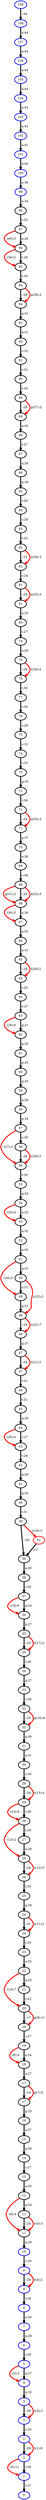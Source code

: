digraph {
 0 [penwidth=3,label="0",color="blue2"]
 1 [penwidth=3,label="1",color="blue2"]
 2 [penwidth=3,label="2",color="blue2"]
 3 [penwidth=3,label="2",color="blue2"]
 4 [penwidth=3,label="3",color="blue2"]
 5 [penwidth=3,label="3",color="blue2"]
 6 [penwidth=3,label="4",color="blue2"]
 7 [penwidth=3,label="5",color="blue2"]
 8 [penwidth=3,label="6",color="blue2"]
 9 [penwidth=3,label="7",color="blue2"]
 10 [penwidth=3,label="8",color="blue2"]
 11 [penwidth=3,label="9",color="blue2"]
 12 [penwidth=3,label="9",color="blue2"]
 13 [penwidth=3,label="10",color="blue2"]
 14 [penwidth=3,label="11",color="black"]
 15 [penwidth=3,label="11",color="black"]
 16 [penwidth=3,label="12",color="black"]
 17 [penwidth=3,label="13",color="black"]
 18 [penwidth=3,label="14",color="black"]
 19 [penwidth=3,label="15",color="black"]
 20 [penwidth=3,label="16",color="black"]
 21 [penwidth=3,label="17",color="black"]
 22 [penwidth=3,label="17",color="black"]
 23 [penwidth=3,label="18",color="black"]
 24 [penwidth=3,label="19",color="black"]
 25 [penwidth=3,label="20",color="black"]
 26 [penwidth=3,label="20",color="black"]
 27 [penwidth=3,label="21",color="black"]
 28 [penwidth=3,label="22",color="black"]
 29 [penwidth=3,label="23",color="black"]
 30 [penwidth=3,label="24",color="black"]
 31 [penwidth=3,label="24",color="black"]
 32 [penwidth=3,label="25",color="black"]
 33 [penwidth=3,label="26",color="black"]
 34 [penwidth=3,label="26",color="black"]
 35 [penwidth=3,label="27",color="black"]
 36 [penwidth=3,label="28",color="black"]
 37 [penwidth=3,label="29",color="black"]
 38 [penwidth=3,label="29",color="black"]
 39 [penwidth=3,label="30",color="black"]
 40 [penwidth=3,label="31",color="black"]
 41 [penwidth=3,label="32",color="black"]
 42 [penwidth=3,label="32",color="black"]
 43 [penwidth=3,label="33",color="black"]
 44 [penwidth=3,label="34",color="black"]
 45 [penwidth=3,label="35",color="black"]
 46 [penwidth=3,label="35",color="black"]
 47 [penwidth=3,label="36",color="black"]
 48 [penwidth=3,label="37",color="black"]
 49 [penwidth=3,label="38",color="black"]
 50 [penwidth=3,label="39",color="black"]
 51 [penwidth=3,color="red"]
 52 [penwidth=3,label="39",color="black"]
 53 [penwidth=3,label="40",color="black"]
 54 [penwidth=3,label="41",color="black"]
 55 [penwidth=3,label="42",color="black"]
 56 [penwidth=3,label="43",color="black"]
 57 [penwidth=3,label="44",color="black"]
 58 [penwidth=3,label="45",color="black"]
 59 [penwidth=3,label="46",color="black"]
 60 [penwidth=3,label="47",color="black"]
 61 [penwidth=3,label="47",color="black"]
 62 [penwidth=3,label="48",color="black"]
 63 [penwidth=3,label="48",color="black"]
 64 [penwidth=3,label="49",color="black"]
 65 [penwidth=3,label="50",color="black"]
 66 [penwidth=3,label="51",color="black"]
 67 [penwidth=3,label="52",color="black"]
 68 [penwidth=3,label="53",color="black"]
 69 [penwidth=3,label="54",color="black"]
 70 [penwidth=3,label="55",color="black"]
 71 [penwidth=3,label="56",color="black"]
 72 [penwidth=3,label="56",color="black"]
 73 [penwidth=3,label="57",color="black"]
 74 [penwidth=3,label="58",color="black"]
 75 [penwidth=3,label="59",color="black"]
 76 [penwidth=3,label="60",color="black"]
 77 [penwidth=3,label="61",color="black"]
 78 [penwidth=3,label="62",color="black"]
 79 [penwidth=3,label="63",color="black"]
 80 [penwidth=3,label="64",color="black"]
 81 [penwidth=3,label="65",color="black"]
 82 [penwidth=3,label="65",color="black"]
 83 [penwidth=3,label="66",color="black"]
 84 [penwidth=3,label="67",color="black"]
 85 [penwidth=3,label="68",color="black"]
 86 [penwidth=3,label="68",color="black"]
 87 [penwidth=3,label="69",color="black"]
 88 [penwidth=3,label="70",color="black"]
 89 [penwidth=3,label="71",color="black"]
 90 [penwidth=3,label="71",color="black"]
 91 [penwidth=3,label="72",color="black"]
 92 [penwidth=3,label="73",color="black"]
 93 [penwidth=3,label="74",color="black"]
 94 [penwidth=3,label="75",color="black"]
 95 [penwidth=3,label="76",color="black"]
 96 [penwidth=3,label="77",color="black"]
 97 [penwidth=3,label="78",color="black"]
 98 [penwidth=3,label="78",color="black"]
 99 [penwidth=3,label="79",color="black"]
 100 [penwidth=3,label="80",color="black"]
 101 [penwidth=3,label="81",color="black"]
 102 [penwidth=3,label="81",color="black"]
 103 [penwidth=3,label="82",color="black"]
 104 [penwidth=3,label="82",color="black"]
 105 [penwidth=3,label="83",color="black"]
 106 [penwidth=3,label="84",color="black"]
 107 [penwidth=3,label="85",color="black"]
 108 [penwidth=3,label="86",color="black"]
 109 [penwidth=3,label="87",color="black"]
 110 [penwidth=3,label="88",color="black"]
 111 [penwidth=3,label="89",color="black"]
 112 [penwidth=3,label="89",color="black"]
 113 [penwidth=3,label="90",color="black"]
 114 [penwidth=3,label="91",color="black"]
 115 [penwidth=3,label="92",color="black"]
 116 [penwidth=3,label="93",color="black"]
 117 [penwidth=3,label="94",color="black"]
 118 [penwidth=3,label="94",color="black"]
 119 [penwidth=3,label="95",color="black"]
 120 [penwidth=3,label="96",color="black"]
 121 [penwidth=3,label="97",color="black"]
 122 [penwidth=3,label="98",color="black"]
 123 [penwidth=3,label="99",color="blue2"]
 124 [penwidth=3,label="100",color="blue2"]
 125 [penwidth=3,label="101",color="blue2"]
 126 [penwidth=3,label="102",color="blue2"]
 127 [penwidth=3,label="103",color="blue2"]
 128 [penwidth=3,label="104",color="blue2"]
 129 [penwidth=3,label="105",color="blue2"]
 130 [penwidth=3,label="106",color="blue2"]
 131 [penwidth=3,label="107",color="blue2"]
 132 [penwidth=3,label="108",color="blue2"]
 133 [penwidth=3,label="108",color="blue2"]
  1 -> 0[penwidth=4,weight=10,label=" t:37  ",color="black"]
  2 -> 1[penwidth=4,weight=1,label=" -(0):11",color="red"]
  2 -> 1[penwidth=4,weight=10,label=" t:26  ",color="black"]
  3 -> 2[penwidth=4,weight=10,label=" -:29  ",color="black"]
  3 -> 2[penwidth=4,weight=1,label=" t(1):6",color="red"]
  4 -> 3[penwidth=4,weight=10,label=" c:33  ",color="black"]
  5 -> 4[penwidth=4,weight=10,label=" -:30  ",color="black"]
  5 -> 4[penwidth=4,weight=1,label=" c(2):2",color="red"]
  6 -> 5[penwidth=4,weight=10,label=" g:32  ",color="black"]
  7 -> 6[penwidth=4,weight=1,label=" -(3):2",color="red"]
  7 -> 6[penwidth=4,weight=10,label=" g:27  ",color="black"]
  8 -> 7[penwidth=4,weight=10,label=" t:29  ",color="black"]
  9 -> 8[penwidth=4,weight=10,label=" g:28  ",color="black"]
  10 -> 9[penwidth=4,weight=10,label=" a:26  ",color="black"]
  11 -> 10[penwidth=4,weight=10,label=" t:26  ",color="black"]
  12 -> 11[penwidth=4,weight=10,label=" -:26  ",color="black"]
  12 -> 11[penwidth=4,weight=1,label=" t(4):2",color="red"]
  13 -> 12[penwidth=4,weight=10,label=" c:29  ",color="black"]
  14 -> 13[penwidth=4,weight=10,label=" g:29  ",color="black"]
  15 -> 14[penwidth=4,weight=10,label=" -:20  ",color="black"]
  15 -> 14[penwidth=4,weight=1,label=" c(5):3",color="red"]
  16 -> 14[penwidth=4,weight=1,label=" -(6):4",color="red"]
  16 -> 15[penwidth=4,weight=10,label=" g:24  ",color="black"]
  17 -> 16[penwidth=4,weight=10,label=" a:26  ",color="black"]
  18 -> 17[penwidth=4,weight=10,label=" c:27  ",color="black"]
  19 -> 18[penwidth=4,weight=10,label=" g:29  ",color="black"]
  20 -> 19[penwidth=4,weight=10,label=" a:27  ",color="black"]
  21 -> 20[penwidth=4,weight=10,label=" g:25  ",color="black"]
  22 -> 21[penwidth=4,weight=10,label=" -:24  ",color="black"]
  22 -> 21[penwidth=4,weight=1,label=" g(7):2",color="red"]
  23 -> 22[penwidth=4,weight=10,label=" a:27  ",color="black"]
  24 -> 23[penwidth=4,weight=1,label=" -(8):4",color="red"]
  24 -> 23[penwidth=4,weight=10,label=" a:24  ",color="black"]
  25 -> 24[penwidth=4,weight=10,label=" c:27  ",color="black"]
  26 -> 25[penwidth=4,weight=10,label=" -:17  ",color="black"]
  26 -> 25[penwidth=4,weight=1,label=" g(9):11",color="red"]
  27 -> 26[penwidth=4,weight=10,label=" c:22  ",color="black"]
  28 -> 26[penwidth=4,weight=1,label=" -(10):7",color="red"]
  28 -> 27[penwidth=4,weight=10,label=" g:25  ",color="black"]
  29 -> 28[penwidth=4,weight=10,label=" a:32  ",color="black"]
  30 -> 29[penwidth=4,weight=10,label=" t:33  ",color="black"]
  31 -> 30[penwidth=4,weight=10,label=" -:31  ",color="black"]
  31 -> 30[penwidth=4,weight=1,label=" t(11):2",color="red"]
  32 -> 31[penwidth=4,weight=10,label=" g:34  ",color="black"]
  33 -> 32[penwidth=4,weight=10,label=" t:33  ",color="black"]
  34 -> 33[penwidth=4,weight=10,label=" -:26  ",color="black"]
  34 -> 33[penwidth=4,weight=1,label=" t(12):5",color="red"]
  35 -> 34[penwidth=4,weight=10,label=" a:29  ",color="black"]
  36 -> 34[penwidth=4,weight=1,label=" -(13):2",color="red"]
  36 -> 35[penwidth=4,weight=10,label=" t:29  ",color="black"]
  37 -> 36[penwidth=4,weight=1,label=" -(14):4",color="red"]
  37 -> 36[penwidth=4,weight=10,label=" t:28  ",color="black"]
  38 -> 37[penwidth=4,weight=10,label=" -:26  ",color="black"]
  38 -> 37[penwidth=4,weight=1,label=" t(15):4",color="red"]
  39 -> 38[penwidth=4,weight=10,label=" c:30  ",color="black"]
  40 -> 39[penwidth=4,weight=10,label=" a:31  ",color="black"]
  41 -> 40[penwidth=4,weight=10,label=" g:30  ",color="black"]
  42 -> 41[penwidth=4,weight=10,label=" -:25  ",color="black"]
  42 -> 41[penwidth=4,weight=1,label=" g(16):4",color="red"]
  43 -> 42[penwidth=4,weight=10,label=" c:28  ",color="black"]
  44 -> 43[penwidth=4,weight=10,label=" g:27  ",color="black"]
  45 -> 44[penwidth=4,weight=10,label=" t:26  ",color="black"]
  46 -> 45[penwidth=4,weight=10,label=" -:25  ",color="black"]
  46 -> 45[penwidth=4,weight=1,label=" t(17):2",color="red"]
  47 -> 46[penwidth=4,weight=10,label=" g:27  ",color="black"]
  48 -> 47[penwidth=4,weight=1,label=" -(18):6",color="red"]
  48 -> 47[penwidth=4,weight=10,label=" g:24  ",color="black"]
  49 -> 48[penwidth=4,weight=10,label=" t:29  ",color="black"]
  50 -> 49[penwidth=4,weight=10,label=" a:29  ",color="black"]
  51 -> 50[penwidth=4,weight=10,label=" a:3  ",color="black"]
  52 -> 50[penwidth=4,weight=10,label=" -:29  ",color="black"]
  52 -> 51[penwidth=4,weight=1,label=" t(19):3",color="red"]
  53 -> 52[penwidth=4,weight=10,label=" t:31  ",color="black"]
  54 -> 53[penwidth=4,weight=10,label=" g:33  ",color="black"]
  55 -> 54[penwidth=4,weight=10,label=" g:29  ",color="black"]
  56 -> 55[penwidth=4,weight=10,label=" t:29  ",color="black"]
  57 -> 56[penwidth=4,weight=1,label=" -(20):4",color="red"]
  57 -> 56[penwidth=4,weight=10,label=" c:27  ",color="black"]
  58 -> 57[penwidth=4,weight=10,label=" g:30  ",color="black"]
  59 -> 58[penwidth=4,weight=10,label=" t:31  ",color="black"]
  60 -> 59[penwidth=4,weight=10,label=" t:31  ",color="black"]
  61 -> 60[penwidth=4,weight=10,label=" -:34  ",color="black"]
  61 -> 60[penwidth=4,weight=1,label=" t(21):3",color="red"]
  62 -> 61[penwidth=4,weight=10,label=" g:37  ",color="black"]
  63 -> 62[penwidth=4,weight=10,label=" -:26  ",color="black"]
  63 -> 62[penwidth=4,weight=1,label=" c(22):7",color="red"]
  64 -> 63[penwidth=4,weight=10,label=" g:31  ",color="black"]
  65 -> 63[penwidth=4,weight=1,label=" t(23):2",color="red"]
  65 -> 64[penwidth=4,weight=10,label=" c:31  ",color="black"]
  66 -> 64[penwidth=4,weight=1,label=" -(24):2",color="red"]
  66 -> 65[penwidth=4,weight=10,label=" g:31  ",color="black"]
  67 -> 66[penwidth=4,weight=10,label=" a:30  ",color="black"]
  68 -> 67[penwidth=4,weight=10,label=" a:32  ",color="black"]
  69 -> 68[penwidth=4,weight=1,label=" -(25):4",color="red"]
  69 -> 68[penwidth=4,weight=10,label=" a:32  ",color="black"]
  70 -> 69[penwidth=4,weight=10,label=" g:33  ",color="black"]
  71 -> 70[penwidth=4,weight=10,label=" t:29  ",color="black"]
  72 -> 71[penwidth=4,weight=10,label=" -:26  ",color="black"]
  72 -> 71[penwidth=4,weight=1,label=" t(26):3",color="red"]
  73 -> 71[penwidth=4,weight=1,label=" -(27):2",color="red"]
  73 -> 72[penwidth=4,weight=10,label=" c:29  ",color="black"]
  74 -> 73[penwidth=4,weight=10,label=" g:34  ",color="black"]
  75 -> 74[penwidth=4,weight=10,label=" a:28  ",color="black"]
  76 -> 75[penwidth=4,weight=10,label=" g:25  ",color="black"]
  77 -> 76[penwidth=4,weight=10,label=" g:25  ",color="black"]
  78 -> 77[penwidth=4,weight=10,label=" g:25  ",color="black"]
  79 -> 78[penwidth=4,weight=1,label=" -(28):6",color="red"]
  79 -> 78[penwidth=4,weight=10,label=" g:21  ",color="black"]
  80 -> 79[penwidth=4,weight=10,label=" c:27  ",color="black"]
  81 -> 80[penwidth=4,weight=10,label=" t:26  ",color="black"]
  82 -> 81[penwidth=4,weight=10,label=" -:29  ",color="black"]
  82 -> 81[penwidth=4,weight=1,label=" t(29):2",color="red"]
  83 -> 82[penwidth=4,weight=10,label=" a:31  ",color="black"]
  84 -> 83[penwidth=4,weight=10,label=" a:33  ",color="black"]
  85 -> 84[penwidth=4,weight=1,label=" -(30):5",color="red"]
  85 -> 84[penwidth=4,weight=10,label=" a:29  ",color="black"]
  86 -> 85[penwidth=4,weight=1,label=" g(31):2",color="red"]
  86 -> 85[penwidth=4,weight=10,label=" -:29  ",color="black"]
  86 -> 85[penwidth=4,weight=1,label=" a(32):5",color="red"]
  87 -> 86[penwidth=4,weight=10,label=" c:36  ",color="black"]
  88 -> 87[penwidth=4,weight=10,label=" a:36  ",color="black"]
  89 -> 88[penwidth=4,weight=10,label=" g:37  ",color="black"]
  90 -> 89[penwidth=4,weight=10,label=" -:34  ",color="black"]
  90 -> 89[penwidth=4,weight=1,label=" a(33):2",color="red"]
  91 -> 90[penwidth=4,weight=10,label=" t:36  ",color="black"]
  92 -> 91[penwidth=4,weight=10,label=" g:35  ",color="black"]
  93 -> 92[penwidth=4,weight=10,label=" t:33  ",color="black"]
  94 -> 93[penwidth=4,weight=10,label=" c:32  ",color="black"]
  95 -> 94[penwidth=4,weight=10,label=" c:28  ",color="black"]
  96 -> 95[penwidth=4,weight=10,label=" t:30  ",color="black"]
  97 -> 96[penwidth=4,weight=10,label=" t:30  ",color="black"]
  98 -> 97[penwidth=4,weight=10,label=" -:26  ",color="black"]
  98 -> 97[penwidth=4,weight=1,label=" t(34):4",color="red"]
  99 -> 98[penwidth=4,weight=10,label=" a:29  ",color="black"]
  100 -> 99[penwidth=4,weight=10,label=" t:27  ",color="black"]
  101 -> 100[penwidth=4,weight=10,label=" a:25  ",color="black"]
  102 -> 101[penwidth=4,weight=10,label=" -:20  ",color="black"]
  102 -> 101[penwidth=4,weight=1,label=" a(35):3",color="red"]
  103 -> 102[penwidth=4,weight=10,label=" c:24  ",color="black"]
  104 -> 103[penwidth=4,weight=10,label=" -:21  ",color="black"]
  104 -> 103[penwidth=4,weight=1,label=" a(36):2",color="red"]
  105 -> 104[penwidth=4,weight=10,label=" t:23  ",color="black"]
  106 -> 105[penwidth=4,weight=10,label=" c:26  ",color="black"]
  107 -> 106[penwidth=4,weight=10,label=" t:29  ",color="black"]
  108 -> 107[penwidth=4,weight=10,label=" g:28  ",color="black"]
  109 -> 108[penwidth=4,weight=10,label=" a:26  ",color="black"]
  110 -> 109[penwidth=4,weight=10,label=" t:27  ",color="black"]
  111 -> 110[penwidth=4,weight=10,label=" a:30  ",color="black"]
  112 -> 111[penwidth=4,weight=10,label=" -:28  ",color="black"]
  112 -> 111[penwidth=4,weight=1,label=" g(37):2",color="red"]
  113 -> 112[penwidth=4,weight=10,label=" t:30  ",color="black"]
  114 -> 113[penwidth=4,weight=10,label=" t:32  ",color="black"]
  115 -> 114[penwidth=4,weight=10,label=" c:32  ",color="black"]
  116 -> 115[penwidth=4,weight=10,label=" a:31  ",color="black"]
  117 -> 116[penwidth=4,weight=10,label=" g:31  ",color="black"]
  118 -> 117[penwidth=4,weight=10,label=" -:28  ",color="black"]
  118 -> 117[penwidth=4,weight=1,label=" a(38):2",color="red"]
  119 -> 118[penwidth=4,weight=10,label=" t:30  ",color="black"]
  120 -> 119[penwidth=4,weight=1,label=" -(39):2",color="red"]
  120 -> 119[penwidth=4,weight=10,label=" t:28  ",color="black"]
  121 -> 120[penwidth=4,weight=1,label=" -(40):5",color="red"]
  121 -> 120[penwidth=4,weight=10,label=" a:28  ",color="black"]
  122 -> 121[penwidth=4,weight=10,label=" t:32  ",color="black"]
  123 -> 122[penwidth=4,weight=10,label=" a:34  ",color="black"]
  124 -> 123[penwidth=4,weight=10,label=" a:38  ",color="black"]
  125 -> 124[penwidth=4,weight=10,label=" a:40  ",color="black"]
  126 -> 125[penwidth=4,weight=10,label=" a:41  ",color="black"]
  127 -> 126[penwidth=4,weight=10,label=" a:43  ",color="black"]
  128 -> 127[penwidth=4,weight=10,label=" a:43  ",color="black"]
  129 -> 128[penwidth=4,weight=10,label=" a:44  ",color="black"]
  130 -> 129[penwidth=4,weight=10,label=" a:44  ",color="black"]
  131 -> 130[penwidth=4,weight=10,label=" a:44  ",color="black"]
  132 -> 131[penwidth=4,weight=10,label=" a:44  ",color="black"]
  133 -> 132[penwidth=4,weight=10,label=" -:44  ",color="black"]
}
